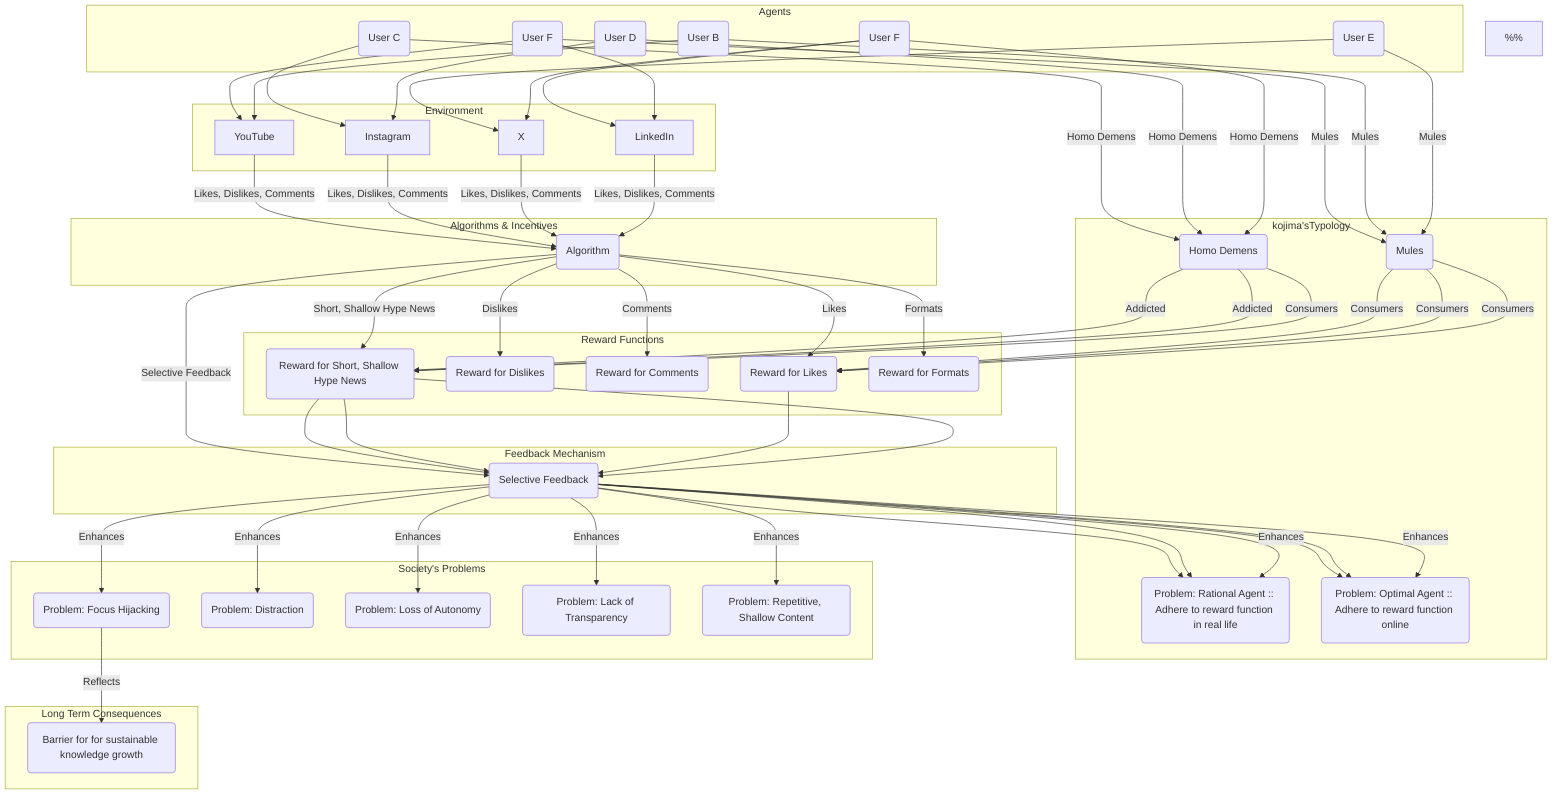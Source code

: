 graph TD
  subgraph Environment
    a[YouTube]
    b[Instagram]
    c[X]
    d[LinkedIn]
  end

  subgraph Agents
    A(User A) --> a
    B(User B) --> a
    C(User C) --> b
    D(User D) --> b
    E(User E) --> c
    F(User F) --> c
    F(User F) --> d
    A(User F) --> d
  end

  subgraph Algorithms & Incentives
    a -->|Likes, Dislikes, Comments| L(Algorithm)
    b -->|Likes, Dislikes, Comments| L(Algorithm)
    c -->|Likes, Dislikes, Comments| L(Algorithm)
    d -->|Likes, Dislikes, Comments| L(Algorithm)
  end

  subgraph Feedback Mechanism
    L -->|Selective Feedback| SF(Selective Feedback)
  end

  subgraph Reward Functions
    L --> |Likes| RL(Reward for Likes)
    L --> |Dislikes| RD(Reward for Dislikes)
    L --> |Comments| RC(Reward for Comments)
    L --> |Short, Shallow Hype News| RN(Reward for Short, Shallow Hype News)
    L --> |Formats| RF(Reward for Formats)
  end

  subgraph kojima'sTypology
    A -->|Mules| M(Mules) --> |Consumers| RL
    B -->|Mules| M(Mules) --> |Consumers| RL
    C -->|Homo Demens| H(Homo Demens) --> |Addicted| RN -->  SF --> P5
    D -->|Homo Demens| H(Homo Demens) --> |Addicted| RN -->  SF --> P5
    E -->|Mules| M(Mules) --> |Consumers| RL --> SF --> P6
    F -->|Homo Demens| H(Homo Demens) --> |Consumers| RN --> SF --> P6
  end

  subgraph Society's Problems
    SF --> |Enhances| P1(Problem: Focus Hijacking)
    SF --> |Enhances| P2(Problem: Distraction)
    SF --> |Enhances| P3(Problem: Loss of Autonomy)
    SF --> |Enhances| P4(Problem: Lack of Transparency)
    SF --> |Enhances| P5(Problem: Rational Agent :: Adhere to reward function in real life)
    SF --> |Enhances| P6(Problem: Optimal Agent :: Adhere to reward function online)
    SF --> |Enhances| P7(Problem: Repetitive, Shallow Content)

  end

  subgraph Long Term Consequences
    P1 -->|Reflects| Q(Barrier for for sustainable knowledge growth)
  end


%%graph TD
%%  subgraph Environment
%%    a[YouTube]
%%    b[Twitter]
%%    c[X]
%%  end
%%
%%  subgraph Agents
%%    A(User A) --> a
%%    B(User B) --> a
%%    C(User C) --> b
%%    D(User D) --> b
%%    E(User E) --> c
%%    F(User F) --> c
%%  end
%%
%%  subgraph Algorithms & Incentives
%%    a -->|Likes, Dislikes, Comments| L(Algorithm)
%%    b -->|Likes, Dislikes, Comments| L(Algorithm)
%%    c -->|Likes, Dislikes, Comments| L(Algorithm)
%%  end
%%
%%  subgraph Feedback Mechanism
%%    L -->|Selective Feedback| SF(Selective Feedback)
%%  end
%%
%%  subgraph Reward Functions
%%    L --> |Likes| RL(Reward for Likes)
%%    L --> |Dislikes| RD(Reward for Dislikes)
%%    L --> |Comments| RC(Reward for Comments)
%%    L --> |Character Restrictions| RC(Reward for Character Restrictions)
%%    L --> |Formats| RF(Reward for Formats)
%%  end
%%
%%  subgraph kojima'sTypology
%%    A -->|Mules| M(Mules)
%%    B -->|Mules| M(Mules)
%%    C -->|Homo Demens| H(Homo Demens)
%%    D -->|Homo Demens| H(Homo Demens)
%%    E -->|Mules| M(Mules)
%%    F -->|Homo Demens| H(Homo Demens)
%%  end
%%
%%  subgraph Society's Problems
%%    SF --> |Enhances| P1(Problem: Focus Hijacking)
%%    SF --> |Enhances| P2(Problem: Distraction)
%%    SF --> |Enhances| P3(Problem: Loss of Autonomy)
%%    SF --> |Enhances| P4(Problem: Lack of Transparency)
%%  end
%%
%%  subgraph Passage Quote
%%    P1 -->|Reflects| Q("In the glow of our devices lies a reflection of us, willingly ensnared...")
%%    P2 -->|Reflects| Q("The endless scroll, a digital Siren's song, beckons us deeper into a sea of distraction.")
%%    P3 -->|Reflects| Q("Our desires and dislikes are no longer solely our own. They are molded...")
%%    P4 -->|Reflects| Q("This is not a transparent system. Its workings are obscured...")
%%  end


%%graph TD
%%  subgraph Environment
%%    a[YouTube]
%%    b[Twitter]
%%    c[X]
%%  end
%%
%%  subgraph Agents
%%    A(User A) --> a
%%    B(User B) --> a
%%    C(User C) --> b
%%    D(User D) --> b
%%    E(User E) --> c
%%    F(User F) --> c
%%  end
%%
%%  subgraph Algorithms & Incentives
%%    a -->|Likes, Dislikes, Comments| L(Algorithm)
%%    b -->|Likes, Dislikes, Comments| L(Algorithm)
%%    c -->|Likes, Dislikes, Comments| L(Algorithm)
%%  end
%%
%%  subgraph Reward Functions
%%    L --> |Likes| RL(Reward for Likes)
%%    L --> |Dislikes| RD(Reward for Dislikes)
%%    L --> |Comments| RC(Reward for Comments)
%%    L --> |Character Restrictions| RC(Reward for Character Restrictions)
%%    L --> |Formats| RF(Reward for Formats)
%%  end
%%
%%  subgraph kojima'sTypology
%%    A -->|Mules| M(Mules)
%%    B -->|Mules| M(Mules)
%%    C -->|Homo Demens| H(Homo Demens)
%%    D -->|Homo Demens| H(Homo Demens)
%%    E -->|Mules| M(Mules)
%%    F -->|Homo Demens| H(Homo Demens)
%%  end



%%sequenceDiagram
%%    participant User1 as User
%%    participant User2 as User
%%    participant Algorithm as Algorithm
%%    participant Environment as Environment
%%
%%    User1 ->> Algorithm: Interacts with the Environment
%%    User2 ->> Algorithm: Interacts with the Environment
%%
%%    Algorithm ->> Environment: Collects Data
%%    Environment -->> Algorithm: Provides Content
%%
%%    Algorithm ->> User1: Suggests Content
%%    Algorithm ->> User2: Suggests Content
%%
%%    User1 ->> Algorithm: Likes, Dislikes, Comments
%%    User2 ->> Algorithm: Likes, Dislikes, Comments
%%
%%    Algorithm ->> Environment: Records User Actions
%%    Environment -->> Algorithm: Updates Content
%%
%%    Algorithm -->> User1: Rewards (Likes, Comments, etc.)
%%    Algorithm -->> User2: Rewards (Likes, Comments, etc.)
%%
%%    User1 ->> Environment: Shares Content
%%    User2 ->> Environment: Shares Content
%%
%%    Environment -->> User1: Exposure to Audience
%%    Environment -->> User2: Exposure to Audience

%%sequenceDiagram
%%    participant User as User
%%    participant YouTube as YouTube
%%    participant Twitter as Twitter
%%    participant X as X
%%    participant Algorithm as Algorithm
%%    participant Incentives as Incentives
%%
%%    User->>YouTube: Uploads Video
%%    User->>Twitter: Posts Tweet
%%    User->>X: Shares Content
%%
%%    YouTube->>Algorithm: Video Recommendation
%%    Twitter->>Algorithm: Tweet Engagement
%%    X->>Algorithm: Content Sharing
%%
%%    Algorithm->>Incentives: Likes, Dislikes, Comments
%%    Incentives-->>User: Feedback & Rewards
%%
%%    User->>Incentives: Capitalizes on Rewards
%%    User->>Algorithm: Adapts Content
%%    Algorithm-->>User: Enhanced Visibility
%%
%%    loop kojima'sTypology
%%        User->>Incentives: Capitalizes on Environment
%%    end